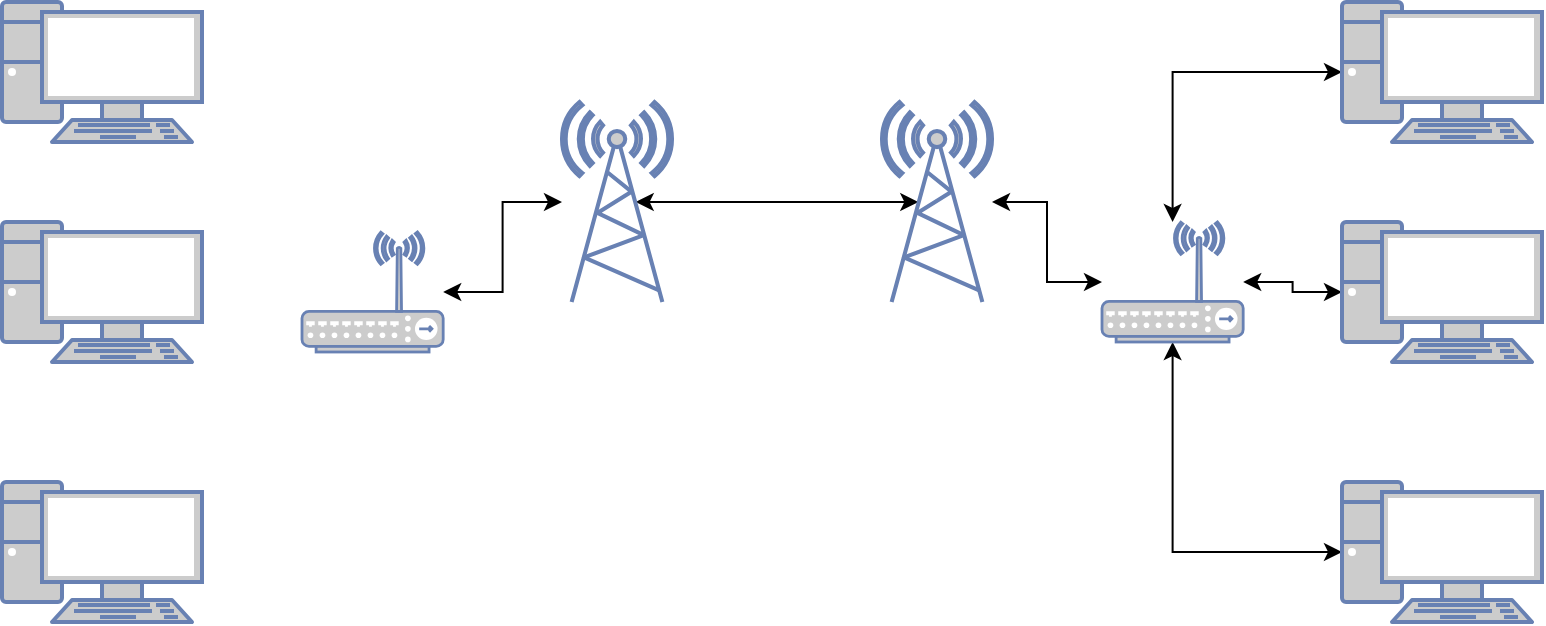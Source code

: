 <mxfile version="13.8.6" type="github"><diagram id="Fr9Ju-d74YgQapC_UCjg" name="Page-1"><mxGraphModel dx="1278" dy="548" grid="1" gridSize="10" guides="1" tooltips="1" connect="1" arrows="1" fold="1" page="1" pageScale="1" pageWidth="827" pageHeight="1169" math="0" shadow="0"><root><mxCell id="0"/><mxCell id="1" parent="0"/><mxCell id="pPq_IAr7PmuIs4n12DFs-4" style="edgeStyle=orthogonalEdgeStyle;rounded=0;orthogonalLoop=1;jettySize=auto;html=1;entryX=0.33;entryY=0.5;entryDx=0;entryDy=0;entryPerimeter=0;startArrow=classic;startFill=1;exitX=0.67;exitY=0.5;exitDx=0;exitDy=0;exitPerimeter=0;" parent="1" source="pPq_IAr7PmuIs4n12DFs-1" target="pPq_IAr7PmuIs4n12DFs-2" edge="1"><mxGeometry relative="1" as="geometry"/></mxCell><mxCell id="pPq_IAr7PmuIs4n12DFs-1" value="" style="fontColor=#0066CC;verticalAlign=top;verticalLabelPosition=bottom;labelPosition=center;align=center;html=1;outlineConnect=0;fillColor=#CCCCCC;strokeColor=#6881B3;gradientColor=none;gradientDirection=north;strokeWidth=2;shape=mxgraph.networks.radio_tower;" parent="1" vertex="1"><mxGeometry x="320" y="190" width="55" height="100" as="geometry"/></mxCell><mxCell id="pPq_IAr7PmuIs4n12DFs-2" value="" style="fontColor=#0066CC;verticalAlign=top;verticalLabelPosition=bottom;labelPosition=center;align=center;html=1;outlineConnect=0;fillColor=#CCCCCC;strokeColor=#6881B3;gradientColor=none;gradientDirection=north;strokeWidth=2;shape=mxgraph.networks.radio_tower;" parent="1" vertex="1"><mxGeometry x="480" y="190" width="55" height="100" as="geometry"/></mxCell><mxCell id="pPq_IAr7PmuIs4n12DFs-5" value="" style="fontColor=#0066CC;verticalAlign=top;verticalLabelPosition=bottom;labelPosition=center;align=center;html=1;outlineConnect=0;fillColor=#CCCCCC;strokeColor=#6881B3;gradientColor=none;gradientDirection=north;strokeWidth=2;shape=mxgraph.networks.pc;" parent="1" vertex="1"><mxGeometry x="40" y="140" width="100" height="70" as="geometry"/></mxCell><mxCell id="pPq_IAr7PmuIs4n12DFs-6" value="" style="fontColor=#0066CC;verticalAlign=top;verticalLabelPosition=bottom;labelPosition=center;align=center;html=1;outlineConnect=0;fillColor=#CCCCCC;strokeColor=#6881B3;gradientColor=none;gradientDirection=north;strokeWidth=2;shape=mxgraph.networks.pc;" parent="1" vertex="1"><mxGeometry x="40" y="250" width="100" height="70" as="geometry"/></mxCell><mxCell id="pPq_IAr7PmuIs4n12DFs-7" value="" style="fontColor=#0066CC;verticalAlign=top;verticalLabelPosition=bottom;labelPosition=center;align=center;html=1;outlineConnect=0;fillColor=#CCCCCC;strokeColor=#6881B3;gradientColor=none;gradientDirection=north;strokeWidth=2;shape=mxgraph.networks.pc;" parent="1" vertex="1"><mxGeometry x="40" y="380" width="100" height="70" as="geometry"/></mxCell><mxCell id="pPq_IAr7PmuIs4n12DFs-15" style="edgeStyle=orthogonalEdgeStyle;rounded=0;orthogonalLoop=1;jettySize=auto;html=1;startArrow=classic;startFill=1;" parent="1" source="pPq_IAr7PmuIs4n12DFs-9" target="pPq_IAr7PmuIs4n12DFs-1" edge="1"><mxGeometry relative="1" as="geometry"/></mxCell><mxCell id="pPq_IAr7PmuIs4n12DFs-9" value="" style="fontColor=#0066CC;verticalAlign=top;verticalLabelPosition=bottom;labelPosition=center;align=center;html=1;outlineConnect=0;fillColor=#CCCCCC;strokeColor=#6881B3;gradientColor=none;gradientDirection=north;strokeWidth=2;shape=mxgraph.networks.wireless_hub;" parent="1" vertex="1"><mxGeometry x="190" y="255" width="70.59" height="60" as="geometry"/></mxCell><mxCell id="pPq_IAr7PmuIs4n12DFs-16" style="edgeStyle=orthogonalEdgeStyle;rounded=0;orthogonalLoop=1;jettySize=auto;html=1;startArrow=classic;startFill=1;" parent="1" source="pPq_IAr7PmuIs4n12DFs-17" target="pPq_IAr7PmuIs4n12DFs-23" edge="1"><mxGeometry relative="1" as="geometry"/></mxCell><mxCell id="pPq_IAr7PmuIs4n12DFs-17" value="" style="fontColor=#0066CC;verticalAlign=top;verticalLabelPosition=bottom;labelPosition=center;align=center;html=1;outlineConnect=0;fillColor=#CCCCCC;strokeColor=#6881B3;gradientColor=none;gradientDirection=north;strokeWidth=2;shape=mxgraph.networks.pc;" parent="1" vertex="1"><mxGeometry x="710" y="140" width="100" height="70" as="geometry"/></mxCell><mxCell id="pPq_IAr7PmuIs4n12DFs-18" style="edgeStyle=orthogonalEdgeStyle;rounded=0;orthogonalLoop=1;jettySize=auto;html=1;startArrow=classic;startFill=1;" parent="1" source="pPq_IAr7PmuIs4n12DFs-19" target="pPq_IAr7PmuIs4n12DFs-23" edge="1"><mxGeometry relative="1" as="geometry"/></mxCell><mxCell id="pPq_IAr7PmuIs4n12DFs-19" value="" style="fontColor=#0066CC;verticalAlign=top;verticalLabelPosition=bottom;labelPosition=center;align=center;html=1;outlineConnect=0;fillColor=#CCCCCC;strokeColor=#6881B3;gradientColor=none;gradientDirection=north;strokeWidth=2;shape=mxgraph.networks.pc;" parent="1" vertex="1"><mxGeometry x="710" y="250" width="100" height="70" as="geometry"/></mxCell><mxCell id="pPq_IAr7PmuIs4n12DFs-20" style="edgeStyle=orthogonalEdgeStyle;rounded=0;orthogonalLoop=1;jettySize=auto;html=1;startArrow=classic;startFill=1;" parent="1" source="pPq_IAr7PmuIs4n12DFs-21" target="pPq_IAr7PmuIs4n12DFs-23" edge="1"><mxGeometry relative="1" as="geometry"/></mxCell><mxCell id="pPq_IAr7PmuIs4n12DFs-21" value="" style="fontColor=#0066CC;verticalAlign=top;verticalLabelPosition=bottom;labelPosition=center;align=center;html=1;outlineConnect=0;fillColor=#CCCCCC;strokeColor=#6881B3;gradientColor=none;gradientDirection=north;strokeWidth=2;shape=mxgraph.networks.pc;" parent="1" vertex="1"><mxGeometry x="710" y="380" width="100" height="70" as="geometry"/></mxCell><mxCell id="pPq_IAr7PmuIs4n12DFs-22" style="edgeStyle=orthogonalEdgeStyle;rounded=0;orthogonalLoop=1;jettySize=auto;html=1;startArrow=classic;startFill=1;" parent="1" source="pPq_IAr7PmuIs4n12DFs-23" target="pPq_IAr7PmuIs4n12DFs-2" edge="1"><mxGeometry relative="1" as="geometry"><mxPoint x="990" y="240" as="targetPoint"/></mxGeometry></mxCell><mxCell id="pPq_IAr7PmuIs4n12DFs-23" value="" style="fontColor=#0066CC;verticalAlign=top;verticalLabelPosition=bottom;labelPosition=center;align=center;html=1;outlineConnect=0;fillColor=#CCCCCC;strokeColor=#6881B3;gradientColor=none;gradientDirection=north;strokeWidth=2;shape=mxgraph.networks.wireless_hub;" parent="1" vertex="1"><mxGeometry x="590" y="250" width="70.59" height="60" as="geometry"/></mxCell></root></mxGraphModel></diagram></mxfile>